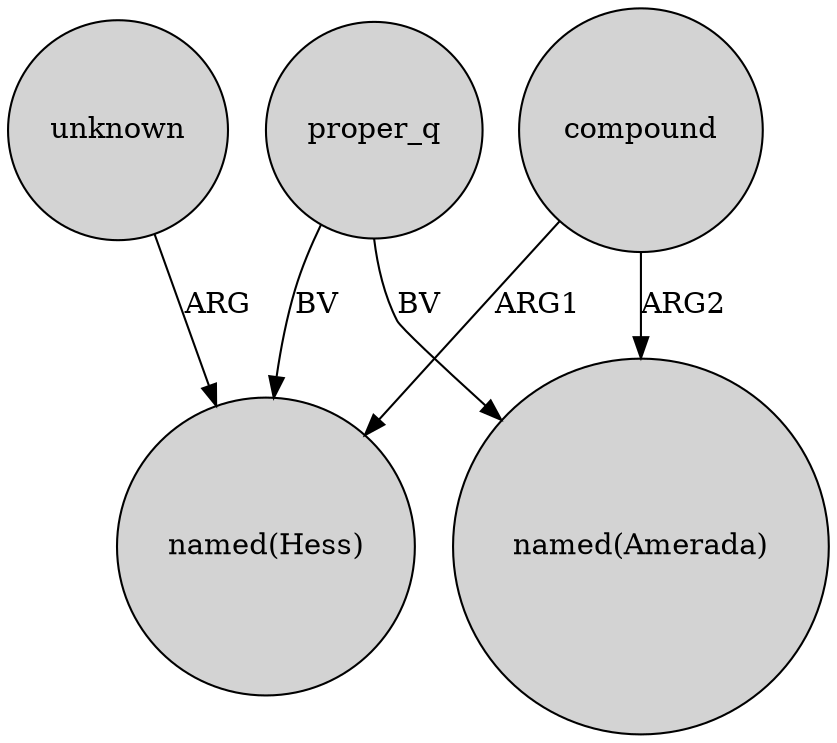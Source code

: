 digraph {
	node [shape=circle style=filled]
	unknown -> "named(Hess)" [label=ARG]
	compound -> "named(Amerada)" [label=ARG2]
	proper_q -> "named(Hess)" [label=BV]
	proper_q -> "named(Amerada)" [label=BV]
	compound -> "named(Hess)" [label=ARG1]
}

